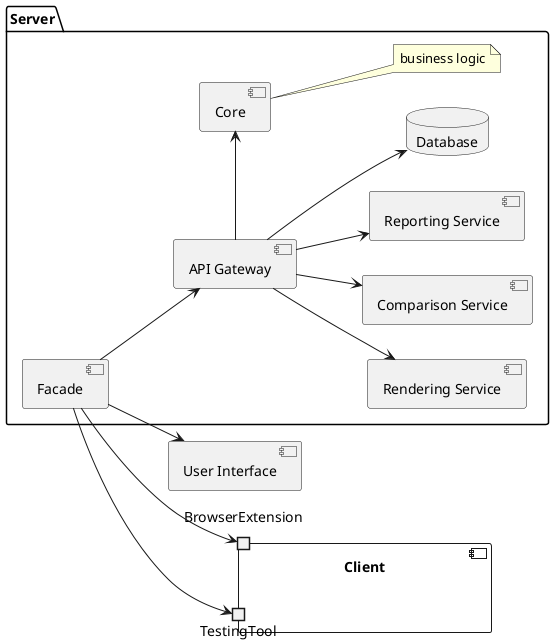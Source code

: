 @startuml


left to right direction

package "Server" {

  [Facade] 
  [API Gateway]
  [Rendering Service]
  [Core]
  [Comparison Service]
  [Reporting Service]
  [Facade] --> [API Gateway]
  [API Gateway] --> [Rendering Service]
  [API Gateway] -> [Core]
  [API Gateway] --> [Comparison Service]
  [API Gateway] --> [Reporting Service]
  [API Gateway] --> Database

  note right of Core: business logic

  database "Database" {

  }
}

component Client {
  port TestingTool
  port BrowserExtension
}

[Facade] --> TestingTool
[Facade] --> BrowserExtension
[Facade] --> [User Interface]

@enduml

